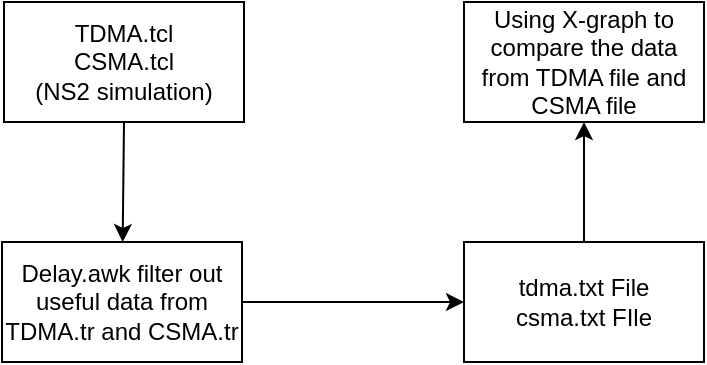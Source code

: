<mxfile version="20.7.4" type="device"><diagram id="p31bzD0kS334YMO2yxTw" name="Page-1"><mxGraphModel dx="1264" dy="804" grid="1" gridSize="10" guides="1" tooltips="1" connect="1" arrows="1" fold="1" page="1" pageScale="1" pageWidth="827" pageHeight="1169" math="0" shadow="0"><root><mxCell id="0"/><mxCell id="1" parent="0"/><mxCell id="vIb61oiTsDdcG_OlJD7u-1" value="Delay.awk filter out useful data from TDMA.tr and CSMA.tr" style="rounded=0;whiteSpace=wrap;html=1;" vertex="1" parent="1"><mxGeometry x="-111" y="380" width="120" height="60" as="geometry"/></mxCell><mxCell id="vIb61oiTsDdcG_OlJD7u-3" value="TDMA.tcl&lt;br&gt;CSMA.tcl&lt;br&gt;(NS2 simulation)" style="rounded=0;whiteSpace=wrap;html=1;" vertex="1" parent="1"><mxGeometry x="-110" y="260" width="120" height="60" as="geometry"/></mxCell><mxCell id="vIb61oiTsDdcG_OlJD7u-4" value="tdma.txt File&lt;br&gt;csma.txt FIle" style="rounded=0;whiteSpace=wrap;html=1;" vertex="1" parent="1"><mxGeometry x="120" y="380" width="120" height="60" as="geometry"/></mxCell><mxCell id="vIb61oiTsDdcG_OlJD7u-5" value="Using X-graph to compare the data from TDMA file and CSMA file" style="rounded=0;whiteSpace=wrap;html=1;" vertex="1" parent="1"><mxGeometry x="120" y="260" width="120" height="60" as="geometry"/></mxCell><mxCell id="vIb61oiTsDdcG_OlJD7u-6" value="" style="endArrow=classic;html=1;rounded=0;exitX=0.5;exitY=1;exitDx=0;exitDy=0;" edge="1" parent="1" source="vIb61oiTsDdcG_OlJD7u-3" target="vIb61oiTsDdcG_OlJD7u-1"><mxGeometry width="50" height="50" relative="1" as="geometry"><mxPoint x="20" y="440" as="sourcePoint"/><mxPoint x="70" y="390" as="targetPoint"/></mxGeometry></mxCell><mxCell id="vIb61oiTsDdcG_OlJD7u-8" value="" style="endArrow=classic;html=1;rounded=0;exitX=1;exitY=0.5;exitDx=0;exitDy=0;entryX=0;entryY=0.5;entryDx=0;entryDy=0;" edge="1" parent="1" source="vIb61oiTsDdcG_OlJD7u-1" target="vIb61oiTsDdcG_OlJD7u-4"><mxGeometry width="50" height="50" relative="1" as="geometry"><mxPoint x="20" y="440" as="sourcePoint"/><mxPoint x="70" y="390" as="targetPoint"/></mxGeometry></mxCell><mxCell id="vIb61oiTsDdcG_OlJD7u-9" value="" style="endArrow=classic;html=1;rounded=0;entryX=0.5;entryY=1;entryDx=0;entryDy=0;exitX=0.5;exitY=0;exitDx=0;exitDy=0;" edge="1" parent="1" source="vIb61oiTsDdcG_OlJD7u-4" target="vIb61oiTsDdcG_OlJD7u-5"><mxGeometry width="50" height="50" relative="1" as="geometry"><mxPoint x="20" y="440" as="sourcePoint"/><mxPoint x="70" y="390" as="targetPoint"/></mxGeometry></mxCell></root></mxGraphModel></diagram></mxfile>